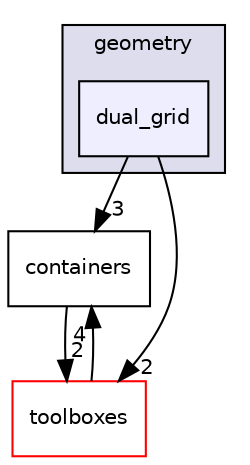 digraph "Common/include/geometry/dual_grid" {
  compound=true
  node [ fontsize="10", fontname="Helvetica"];
  edge [ labelfontsize="10", labelfontname="Helvetica"];
  subgraph clusterdir_d2620a12595a4ed2b3ca54ea91488fbc {
    graph [ bgcolor="#ddddee", pencolor="black", label="geometry" fontname="Helvetica", fontsize="10", URL="dir_d2620a12595a4ed2b3ca54ea91488fbc.html"]
  dir_1e3ab198aa7832a7c92588a77b586866 [shape=box, label="dual_grid", style="filled", fillcolor="#eeeeff", pencolor="black", URL="dir_1e3ab198aa7832a7c92588a77b586866.html"];
  }
  dir_b3347baf15fb7b1ad00b0011f7bd58e3 [shape=box label="containers" URL="dir_b3347baf15fb7b1ad00b0011f7bd58e3.html"];
  dir_c2bcda47e72dfcfa068320c4822b9fe0 [shape=box label="toolboxes" fillcolor="white" style="filled" color="red" URL="dir_c2bcda47e72dfcfa068320c4822b9fe0.html"];
  dir_1e3ab198aa7832a7c92588a77b586866->dir_b3347baf15fb7b1ad00b0011f7bd58e3 [headlabel="3", labeldistance=1.5 headhref="dir_000007_000004.html"];
  dir_1e3ab198aa7832a7c92588a77b586866->dir_c2bcda47e72dfcfa068320c4822b9fe0 [headlabel="2", labeldistance=1.5 headhref="dir_000007_000015.html"];
  dir_b3347baf15fb7b1ad00b0011f7bd58e3->dir_c2bcda47e72dfcfa068320c4822b9fe0 [headlabel="2", labeldistance=1.5 headhref="dir_000004_000015.html"];
  dir_c2bcda47e72dfcfa068320c4822b9fe0->dir_b3347baf15fb7b1ad00b0011f7bd58e3 [headlabel="4", labeldistance=1.5 headhref="dir_000015_000004.html"];
}
